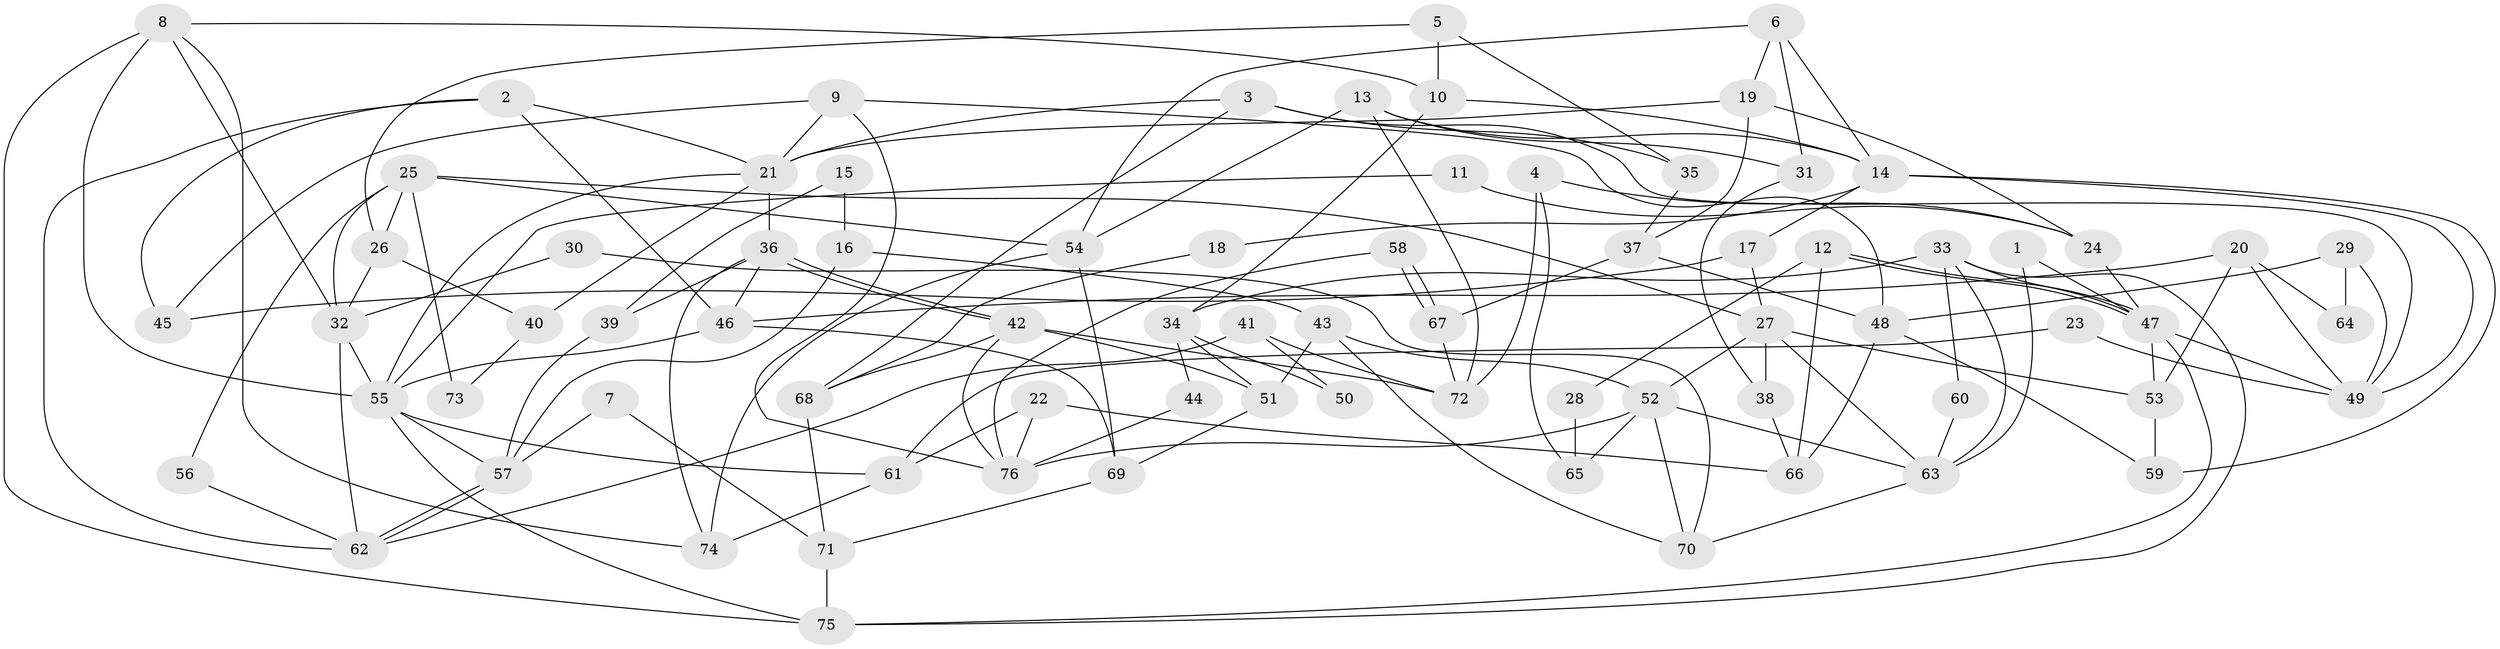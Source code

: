 // Generated by graph-tools (version 1.1) at 2025/51/03/09/25 04:51:37]
// undirected, 76 vertices, 152 edges
graph export_dot {
graph [start="1"]
  node [color=gray90,style=filled];
  1;
  2;
  3;
  4;
  5;
  6;
  7;
  8;
  9;
  10;
  11;
  12;
  13;
  14;
  15;
  16;
  17;
  18;
  19;
  20;
  21;
  22;
  23;
  24;
  25;
  26;
  27;
  28;
  29;
  30;
  31;
  32;
  33;
  34;
  35;
  36;
  37;
  38;
  39;
  40;
  41;
  42;
  43;
  44;
  45;
  46;
  47;
  48;
  49;
  50;
  51;
  52;
  53;
  54;
  55;
  56;
  57;
  58;
  59;
  60;
  61;
  62;
  63;
  64;
  65;
  66;
  67;
  68;
  69;
  70;
  71;
  72;
  73;
  74;
  75;
  76;
  1 -- 47;
  1 -- 63;
  2 -- 62;
  2 -- 46;
  2 -- 21;
  2 -- 45;
  3 -- 49;
  3 -- 21;
  3 -- 35;
  3 -- 68;
  4 -- 72;
  4 -- 24;
  4 -- 65;
  5 -- 35;
  5 -- 26;
  5 -- 10;
  6 -- 19;
  6 -- 54;
  6 -- 14;
  6 -- 31;
  7 -- 71;
  7 -- 57;
  8 -- 55;
  8 -- 75;
  8 -- 10;
  8 -- 32;
  8 -- 74;
  9 -- 45;
  9 -- 21;
  9 -- 48;
  9 -- 76;
  10 -- 14;
  10 -- 34;
  11 -- 24;
  11 -- 55;
  12 -- 47;
  12 -- 47;
  12 -- 66;
  12 -- 28;
  13 -- 54;
  13 -- 14;
  13 -- 31;
  13 -- 72;
  14 -- 17;
  14 -- 18;
  14 -- 49;
  14 -- 59;
  15 -- 16;
  15 -- 39;
  16 -- 43;
  16 -- 57;
  17 -- 27;
  17 -- 45;
  18 -- 68;
  19 -- 37;
  19 -- 21;
  19 -- 24;
  20 -- 53;
  20 -- 46;
  20 -- 49;
  20 -- 64;
  21 -- 55;
  21 -- 36;
  21 -- 40;
  22 -- 61;
  22 -- 76;
  22 -- 66;
  23 -- 49;
  23 -- 61;
  24 -- 47;
  25 -- 54;
  25 -- 27;
  25 -- 26;
  25 -- 32;
  25 -- 56;
  25 -- 73;
  26 -- 32;
  26 -- 40;
  27 -- 53;
  27 -- 52;
  27 -- 38;
  27 -- 63;
  28 -- 65;
  29 -- 48;
  29 -- 49;
  29 -- 64;
  30 -- 70;
  30 -- 32;
  31 -- 38;
  32 -- 55;
  32 -- 62;
  33 -- 63;
  33 -- 47;
  33 -- 34;
  33 -- 60;
  33 -- 75;
  34 -- 44;
  34 -- 50;
  34 -- 51;
  35 -- 37;
  36 -- 42;
  36 -- 42;
  36 -- 39;
  36 -- 46;
  36 -- 74;
  37 -- 48;
  37 -- 67;
  38 -- 66;
  39 -- 57;
  40 -- 73;
  41 -- 62;
  41 -- 72;
  41 -- 50;
  42 -- 51;
  42 -- 68;
  42 -- 72;
  42 -- 76;
  43 -- 51;
  43 -- 52;
  43 -- 70;
  44 -- 76;
  46 -- 55;
  46 -- 69;
  47 -- 49;
  47 -- 53;
  47 -- 75;
  48 -- 66;
  48 -- 59;
  51 -- 69;
  52 -- 76;
  52 -- 63;
  52 -- 65;
  52 -- 70;
  53 -- 59;
  54 -- 74;
  54 -- 69;
  55 -- 75;
  55 -- 57;
  55 -- 61;
  56 -- 62;
  57 -- 62;
  57 -- 62;
  58 -- 67;
  58 -- 67;
  58 -- 76;
  60 -- 63;
  61 -- 74;
  63 -- 70;
  67 -- 72;
  68 -- 71;
  69 -- 71;
  71 -- 75;
}
